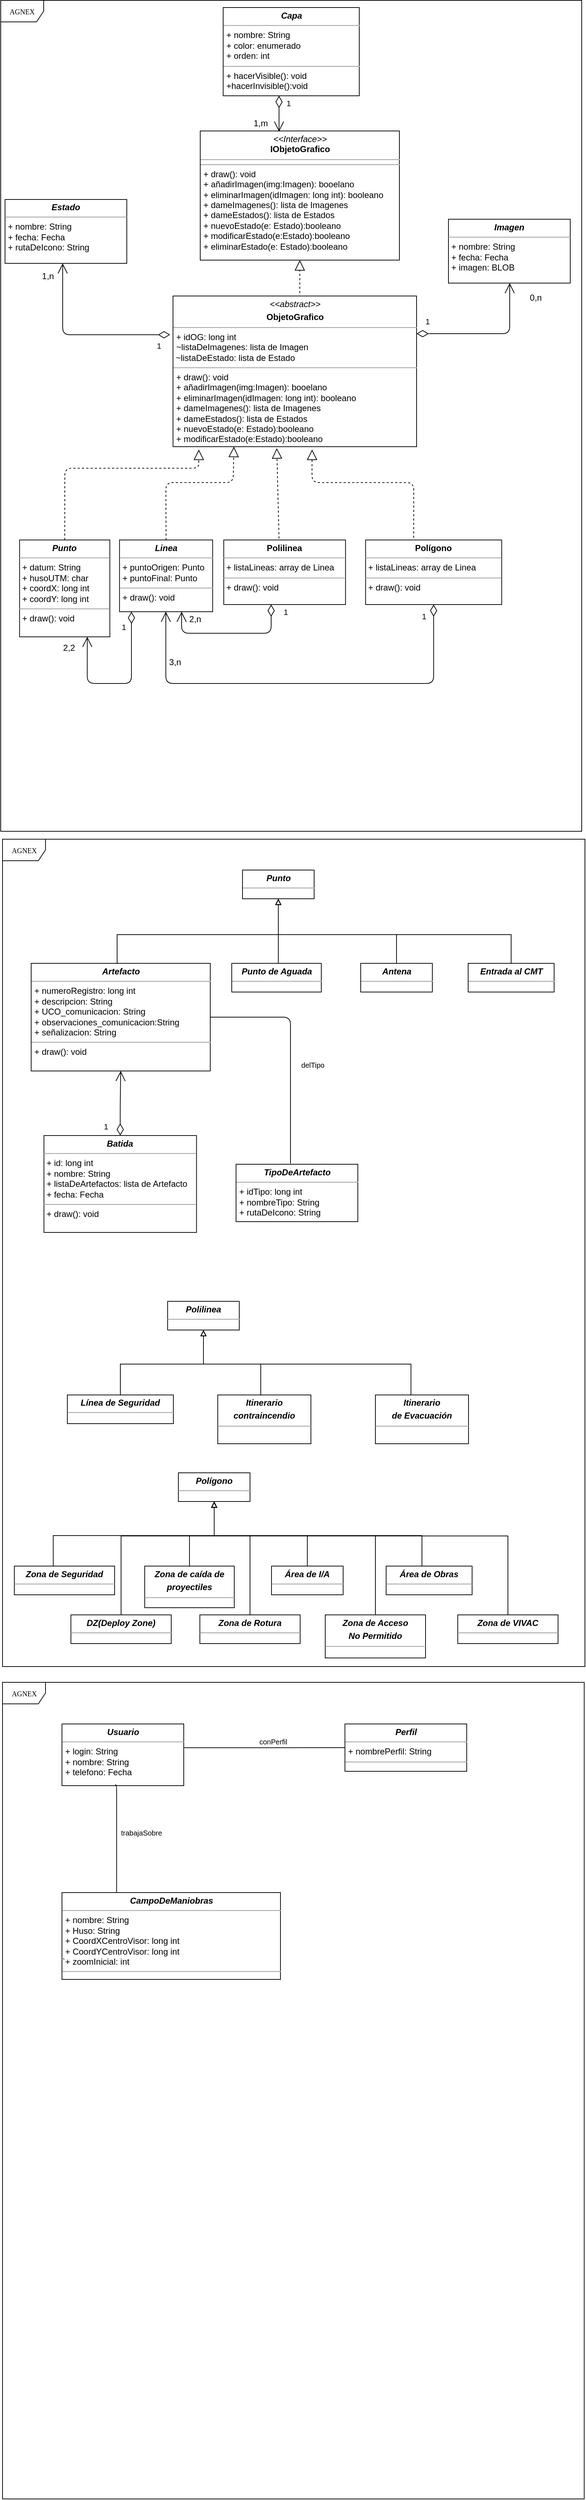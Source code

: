 <mxfile version="10.6.7" type="github"><diagram id="vqBGQb1FzvL7Ljdm6LTA" name="Page-1"><mxGraphModel dx="4302" dy="5413" grid="1" gridSize="10" guides="1" tooltips="1" connect="1" arrows="1" fold="1" page="1" pageScale="1" pageWidth="827" pageHeight="1169" math="0" shadow="0"><root><mxCell id="0"/><mxCell id="1" parent="0"/><mxCell id="7-GT6X-bDCoJMq0EPMVF-42" value="" style="group" vertex="1" connectable="0" parent="1"><mxGeometry x="-3296.5" y="-2316.5" width="812" height="1138" as="geometry"/></mxCell><mxCell id="k37dLwFbjUtoo7K9UhZZ-8" value="AGNEX" style="shape=umlFrame;whiteSpace=wrap;html=1;rounded=0;shadow=0;comic=0;labelBackgroundColor=none;strokeColor=#000000;strokeWidth=1;fillColor=#ffffff;fontFamily=Verdana;fontSize=10;fontColor=#000000;align=center;" parent="7-GT6X-bDCoJMq0EPMVF-42" vertex="1"><mxGeometry width="812" height="1138" as="geometry"/></mxCell><mxCell id="7-GT6X-bDCoJMq0EPMVF-41" value="" style="group" vertex="1" connectable="0" parent="7-GT6X-bDCoJMq0EPMVF-42"><mxGeometry x="83" y="58" width="565" height="356" as="geometry"/></mxCell><mxCell id="A1we05iBQHBlX38w_cTL-66" value="&lt;p style=&quot;margin: 0px ; margin-top: 4px ; text-align: center&quot;&gt;&lt;i&gt;&lt;b&gt;Usuario&lt;/b&gt;&lt;/i&gt;&lt;/p&gt;&lt;hr size=&quot;1&quot;&gt;&lt;p style=&quot;margin: 0px ; margin-left: 4px&quot;&gt;+ login: String&lt;br&gt;&lt;/p&gt;&lt;p style=&quot;margin: 0px ; margin-left: 4px&quot;&gt;+ nombre: String&lt;br&gt;+ telefono: Fecha&lt;br&gt;&lt;/p&gt;&lt;br&gt;&lt;hr size=&quot;1&quot;&gt;" style="verticalAlign=top;align=left;overflow=fill;fontSize=12;fontFamily=Helvetica;html=1;rounded=0;shadow=0;comic=0;labelBackgroundColor=none;strokeColor=#000000;strokeWidth=1;fillColor=#ffffff;" parent="7-GT6X-bDCoJMq0EPMVF-41" vertex="1"><mxGeometry width="170" height="86" as="geometry"/></mxCell><mxCell id="A1we05iBQHBlX38w_cTL-67" value="&lt;p style=&quot;margin: 0px ; margin-top: 4px ; text-align: center&quot;&gt;&lt;i&gt;&lt;b&gt;Perfil&lt;/b&gt;&lt;/i&gt;&lt;br&gt;&lt;/p&gt;&lt;hr size=&quot;1&quot;&gt;&lt;p style=&quot;margin: 0px ; margin-left: 4px&quot;&gt;+ nombrePerfil: String&lt;br&gt;&lt;/p&gt;&lt;hr size=&quot;1&quot;&gt;" style="verticalAlign=top;align=left;overflow=fill;fontSize=12;fontFamily=Helvetica;html=1;rounded=0;shadow=0;comic=0;labelBackgroundColor=none;strokeColor=#000000;strokeWidth=1;fillColor=#ffffff;" parent="7-GT6X-bDCoJMq0EPMVF-41" vertex="1"><mxGeometry x="395" width="170" height="66" as="geometry"/></mxCell><mxCell id="A1we05iBQHBlX38w_cTL-68" value="" style="endArrow=none;html=1;edgeStyle=orthogonalEdgeStyle;entryX=0;entryY=0.5;entryDx=0;entryDy=0;exitX=1.004;exitY=0.385;exitDx=0;exitDy=0;exitPerimeter=0;" parent="7-GT6X-bDCoJMq0EPMVF-41" source="A1we05iBQHBlX38w_cTL-66" target="A1we05iBQHBlX38w_cTL-67" edge="1"><mxGeometry relative="1" as="geometry"><mxPoint x="175" y="33" as="sourcePoint"/><mxPoint x="325" y="36" as="targetPoint"/></mxGeometry></mxCell><mxCell id="A1we05iBQHBlX38w_cTL-69" value="conPerfil" style="resizable=0;html=1;align=right;verticalAlign=bottom;labelBackgroundColor=#ffffff;fontSize=10;" parent="A1we05iBQHBlX38w_cTL-68" connectable="0" vertex="1"><mxGeometry x="1" relative="1" as="geometry"><mxPoint x="-80" as="offset"/></mxGeometry></mxCell><mxCell id="A1we05iBQHBlX38w_cTL-70" value="&lt;p style=&quot;margin: 0px ; margin-top: 4px ; text-align: center&quot;&gt;&lt;i&gt;&lt;b&gt;CampoDeManiobras&lt;/b&gt;&lt;/i&gt;&lt;br&gt;&lt;/p&gt;&lt;hr size=&quot;1&quot;&gt;&lt;p style=&quot;margin: 0px ; margin-left: 4px&quot;&gt;+ nombre: String&lt;br&gt;&lt;/p&gt;&lt;p style=&quot;margin: 0px ; margin-left: 4px&quot;&gt;+ Huso: String&lt;br&gt;+ CoordXCentroVisor: long int&lt;/p&gt;&lt;p style=&quot;margin: 0px ; margin-left: 4px&quot;&gt;+ CoordYCentroVisor: long int&lt;br&gt;&lt;/p&gt;`+ zoomInicial: int&lt;br&gt;&lt;hr size=&quot;1&quot;&gt;" style="verticalAlign=top;align=left;overflow=fill;fontSize=12;fontFamily=Helvetica;html=1;rounded=0;shadow=0;comic=0;labelBackgroundColor=none;strokeColor=#000000;strokeWidth=1;fillColor=#ffffff;" parent="7-GT6X-bDCoJMq0EPMVF-41" vertex="1"><mxGeometry y="235" width="305" height="121" as="geometry"/></mxCell><mxCell id="A1we05iBQHBlX38w_cTL-71" value="" style="endArrow=none;html=1;edgeStyle=orthogonalEdgeStyle;exitX=0.437;exitY=0.987;exitDx=0;exitDy=0;exitPerimeter=0;entryX=0.25;entryY=0;entryDx=0;entryDy=0;" parent="7-GT6X-bDCoJMq0EPMVF-41" source="A1we05iBQHBlX38w_cTL-66" target="A1we05iBQHBlX38w_cTL-70" edge="1"><mxGeometry relative="1" as="geometry"><mxPoint x="15" y="156" as="sourcePoint"/><mxPoint x="175" y="156" as="targetPoint"/><Array as="points"><mxPoint x="77" y="85"/></Array></mxGeometry></mxCell><mxCell id="A1we05iBQHBlX38w_cTL-72" value="trabajaSobre" style="resizable=0;html=1;align=left;verticalAlign=bottom;labelBackgroundColor=#ffffff;fontSize=10;" parent="A1we05iBQHBlX38w_cTL-71" connectable="0" vertex="1"><mxGeometry x="-1" relative="1" as="geometry"><mxPoint x="6" y="75.5" as="offset"/></mxGeometry></mxCell><mxCell id="7-GT6X-bDCoJMq0EPMVF-43" value="" style="group" vertex="1" connectable="0" parent="1"><mxGeometry x="-3296.5" y="-3491.5" width="813" height="1153" as="geometry"/></mxCell><mxCell id="k37dLwFbjUtoo7K9UhZZ-7" value="AGNEX" style="shape=umlFrame;whiteSpace=wrap;html=1;rounded=0;shadow=0;comic=0;labelBackgroundColor=none;strokeColor=#000000;strokeWidth=1;fillColor=#ffffff;fontFamily=Verdana;fontSize=10;fontColor=#000000;align=center;" parent="7-GT6X-bDCoJMq0EPMVF-43" vertex="1"><mxGeometry width="813" height="1153" as="geometry"/></mxCell><mxCell id="A1we05iBQHBlX38w_cTL-45" value="&lt;p style=&quot;margin: 0px ; margin-top: 4px ; text-align: center&quot;&gt;&lt;i&gt;&lt;b&gt;Batida&lt;/b&gt;&lt;/i&gt;&lt;br&gt;&lt;/p&gt;&lt;hr size=&quot;1&quot;&gt;&lt;p style=&quot;margin: 0px ; margin-left: 4px&quot;&gt;+ id: long int&lt;br&gt;&lt;/p&gt;&lt;p style=&quot;margin: 0px ; margin-left: 4px&quot;&gt;+ nombre: String&lt;br&gt;&lt;/p&gt;&lt;p style=&quot;margin: 0px ; margin-left: 4px&quot;&gt;+ listaDeArtefactos: lista de Artefacto&lt;br&gt;+ fecha: Fecha&lt;/p&gt;&lt;hr size=&quot;1&quot;&gt;&lt;p style=&quot;margin: 0px ; margin-left: 4px&quot;&gt;+ draw(): void&lt;br&gt;&lt;/p&gt;" style="verticalAlign=top;align=left;overflow=fill;fontSize=12;fontFamily=Helvetica;html=1;rounded=0;shadow=0;comic=0;labelBackgroundColor=none;strokeColor=#000000;strokeWidth=1;fillColor=#ffffff;" parent="7-GT6X-bDCoJMq0EPMVF-43" vertex="1"><mxGeometry x="57.824" y="413" width="213" height="135" as="geometry"/></mxCell><mxCell id="A1we05iBQHBlX38w_cTL-47" value="1" style="endArrow=open;html=1;endSize=12;startArrow=diamondThin;startSize=14;startFill=0;edgeStyle=orthogonalEdgeStyle;align=left;verticalAlign=bottom;entryX=0.5;entryY=1;entryDx=0;entryDy=0;exitX=0.5;exitY=0;exitDx=0;exitDy=0;" parent="7-GT6X-bDCoJMq0EPMVF-43" source="A1we05iBQHBlX38w_cTL-45" target="7-GT6X-bDCoJMq0EPMVF-14" edge="1"><mxGeometry x="-0.255" y="39" relative="1" as="geometry"><mxPoint x="1014.824" y="-563.5" as="sourcePoint"/><mxPoint x="1174.824" y="-563.5" as="targetPoint"/><Array as="points"><mxPoint x="165" y="373"/><mxPoint x="165" y="373"/></Array><mxPoint x="14" y="30" as="offset"/></mxGeometry></mxCell><mxCell id="7-GT6X-bDCoJMq0EPMVF-15" value="" style="group" vertex="1" connectable="0" parent="7-GT6X-bDCoJMq0EPMVF-43"><mxGeometry x="90.5" y="644" width="560" height="198.5" as="geometry"/></mxCell><mxCell id="A1we05iBQHBlX38w_cTL-29" value="&lt;p style=&quot;margin: 0px ; margin-top: 4px ; text-align: center&quot;&gt;&lt;i&gt;&lt;b&gt;Polilinea&lt;/b&gt;&lt;/i&gt;&lt;/p&gt;&lt;hr size=&quot;1&quot;&gt;" style="verticalAlign=top;align=left;overflow=fill;fontSize=12;fontFamily=Helvetica;html=1;rounded=0;shadow=0;comic=0;labelBackgroundColor=none;strokeColor=#000000;strokeWidth=1;fillColor=#ffffff;" parent="7-GT6X-bDCoJMq0EPMVF-15" vertex="1"><mxGeometry x="140" width="100" height="40" as="geometry"/></mxCell><mxCell id="A1we05iBQHBlX38w_cTL-30" style="edgeStyle=orthogonalEdgeStyle;rounded=0;jumpStyle=sharp;orthogonalLoop=1;jettySize=auto;html=1;entryX=0.5;entryY=1;entryDx=0;entryDy=0;startFill=0;endArrow=block;endFill=0;" parent="7-GT6X-bDCoJMq0EPMVF-15" source="A1we05iBQHBlX38w_cTL-31" target="A1we05iBQHBlX38w_cTL-29" edge="1"><mxGeometry relative="1" as="geometry"><Array as="points"><mxPoint x="270" y="87.5"/><mxPoint x="190" y="87.5"/></Array></mxGeometry></mxCell><mxCell id="A1we05iBQHBlX38w_cTL-31" value="&lt;p style=&quot;margin: 0px ; margin-top: 4px ; text-align: center&quot;&gt;&lt;i&gt;&lt;b&gt;Itinerario &lt;br&gt;&lt;/b&gt;&lt;/i&gt;&lt;/p&gt;&lt;p style=&quot;margin: 0px ; margin-top: 4px ; text-align: center&quot;&gt;&lt;i&gt;&lt;b&gt;contraincendio&lt;br&gt;&lt;/b&gt;&lt;/i&gt;&lt;/p&gt;&lt;hr size=&quot;1&quot;&gt;" style="verticalAlign=top;align=left;overflow=fill;fontSize=12;fontFamily=Helvetica;html=1;rounded=0;shadow=0;comic=0;labelBackgroundColor=none;strokeColor=#000000;strokeWidth=1;fillColor=#ffffff;" parent="7-GT6X-bDCoJMq0EPMVF-15" vertex="1"><mxGeometry x="210" y="130.5" width="130" height="68" as="geometry"/></mxCell><mxCell id="A1we05iBQHBlX38w_cTL-32" style="edgeStyle=orthogonalEdgeStyle;rounded=0;orthogonalLoop=1;jettySize=auto;html=1;shadow=0;startArrow=none;startFill=0;startSize=10;endArrow=block;endFill=0;" parent="7-GT6X-bDCoJMq0EPMVF-15" target="A1we05iBQHBlX38w_cTL-29" edge="1"><mxGeometry relative="1" as="geometry"><Array as="points"><mxPoint x="480" y="87.5"/><mxPoint x="190" y="87.5"/></Array><mxPoint x="479.667" y="130" as="sourcePoint"/></mxGeometry></mxCell><mxCell id="A1we05iBQHBlX38w_cTL-33" style="edgeStyle=orthogonalEdgeStyle;rounded=0;orthogonalLoop=1;jettySize=auto;html=1;shadow=0;startArrow=none;startFill=0;startSize=10;endArrow=block;endFill=0;entryX=0.5;entryY=1;entryDx=0;entryDy=0;" parent="7-GT6X-bDCoJMq0EPMVF-15" source="A1we05iBQHBlX38w_cTL-34" target="A1we05iBQHBlX38w_cTL-29" edge="1"><mxGeometry relative="1" as="geometry"><mxPoint x="190" y="50" as="targetPoint"/><Array as="points"><mxPoint x="74" y="87.5"/><mxPoint x="190" y="87.5"/></Array><mxPoint x="-34.793" y="130" as="sourcePoint"/></mxGeometry></mxCell><mxCell id="A1we05iBQHBlX38w_cTL-34" value="&lt;p style=&quot;margin: 0px ; margin-top: 4px ; text-align: center&quot;&gt;&lt;i&gt;&lt;b&gt;Línea de Seguridad&lt;br&gt;&lt;/b&gt;&lt;/i&gt;&lt;/p&gt;&lt;hr size=&quot;1&quot;&gt;" style="verticalAlign=top;align=left;overflow=fill;fontSize=12;fontFamily=Helvetica;html=1;rounded=0;shadow=0;comic=0;labelBackgroundColor=none;strokeColor=#000000;strokeWidth=1;fillColor=#ffffff;" parent="7-GT6X-bDCoJMq0EPMVF-15" vertex="1"><mxGeometry y="130.5" width="148" height="40" as="geometry"/></mxCell><mxCell id="A1we05iBQHBlX38w_cTL-44" value="&lt;p style=&quot;margin: 0px ; margin-top: 4px ; text-align: center&quot;&gt;&lt;i&gt;&lt;b&gt;Itinerario &lt;br&gt;&lt;/b&gt;&lt;/i&gt;&lt;/p&gt;&lt;p style=&quot;margin: 0px ; margin-top: 4px ; text-align: center&quot;&gt;&lt;i&gt;&lt;b&gt;de Evacuación&lt;br&gt;&lt;/b&gt;&lt;/i&gt;&lt;/p&gt;&lt;hr size=&quot;1&quot;&gt;" style="verticalAlign=top;align=left;overflow=fill;fontSize=12;fontFamily=Helvetica;html=1;rounded=0;shadow=0;comic=0;labelBackgroundColor=none;strokeColor=#000000;strokeWidth=1;fillColor=#ffffff;" parent="7-GT6X-bDCoJMq0EPMVF-15" vertex="1"><mxGeometry x="430" y="130.5" width="130" height="68" as="geometry"/></mxCell><mxCell id="7-GT6X-bDCoJMq0EPMVF-16" value="" style="group" vertex="1" connectable="0" parent="7-GT6X-bDCoJMq0EPMVF-43"><mxGeometry x="16.5" y="883" width="759" height="258" as="geometry"/></mxCell><mxCell id="A1we05iBQHBlX38w_cTL-35" value="&lt;p style=&quot;margin: 0px ; margin-top: 4px ; text-align: center&quot;&gt;&lt;i&gt;&lt;b&gt;Polígono&lt;/b&gt;&lt;/i&gt;&lt;/p&gt;&lt;hr size=&quot;1&quot;&gt;" style="verticalAlign=top;align=left;overflow=fill;fontSize=12;fontFamily=Helvetica;html=1;rounded=0;shadow=0;comic=0;labelBackgroundColor=none;strokeColor=#000000;strokeWidth=1;fillColor=#ffffff;" parent="7-GT6X-bDCoJMq0EPMVF-16" vertex="1"><mxGeometry x="229" width="100" height="40" as="geometry"/></mxCell><mxCell id="A1we05iBQHBlX38w_cTL-36" value="&lt;p style=&quot;margin: 0px ; margin-top: 4px ; text-align: center&quot;&gt;&lt;i&gt;&lt;b&gt;Zona de Seguridad&lt;br&gt;&lt;/b&gt;&lt;/i&gt;&lt;/p&gt;&lt;hr size=&quot;1&quot;&gt;" style="verticalAlign=top;align=left;overflow=fill;fontSize=12;fontFamily=Helvetica;html=1;rounded=0;shadow=0;comic=0;labelBackgroundColor=none;strokeColor=#000000;strokeWidth=1;fillColor=#ffffff;" parent="7-GT6X-bDCoJMq0EPMVF-16" vertex="1"><mxGeometry y="130" width="140" height="40" as="geometry"/></mxCell><mxCell id="A1we05iBQHBlX38w_cTL-37" style="edgeStyle=orthogonalEdgeStyle;rounded=0;jumpStyle=sharp;orthogonalLoop=1;jettySize=auto;html=1;entryX=0.5;entryY=1;entryDx=0;entryDy=0;startFill=0;endArrow=block;endFill=0;" parent="7-GT6X-bDCoJMq0EPMVF-16" source="A1we05iBQHBlX38w_cTL-38" target="A1we05iBQHBlX38w_cTL-35" edge="1"><mxGeometry relative="1" as="geometry"><Array as="points"><mxPoint x="409" y="87.5"/><mxPoint x="279" y="87.5"/></Array></mxGeometry></mxCell><mxCell id="A1we05iBQHBlX38w_cTL-38" value="&lt;p style=&quot;margin: 0px ; margin-top: 4px ; text-align: center&quot;&gt;&lt;i&gt;&lt;b&gt;Área de I/A&lt;br&gt;&lt;/b&gt;&lt;/i&gt;&lt;/p&gt;&lt;hr size=&quot;1&quot;&gt;" style="verticalAlign=top;align=left;overflow=fill;fontSize=12;fontFamily=Helvetica;html=1;rounded=0;shadow=0;comic=0;labelBackgroundColor=none;strokeColor=#000000;strokeWidth=1;fillColor=#ffffff;" parent="7-GT6X-bDCoJMq0EPMVF-16" vertex="1"><mxGeometry x="359" y="130" width="100" height="40" as="geometry"/></mxCell><mxCell id="A1we05iBQHBlX38w_cTL-39" style="edgeStyle=orthogonalEdgeStyle;rounded=0;orthogonalLoop=1;jettySize=auto;html=1;shadow=0;startArrow=none;startFill=0;startSize=10;endArrow=block;endFill=0;" parent="7-GT6X-bDCoJMq0EPMVF-16" source="A1we05iBQHBlX38w_cTL-40" target="A1we05iBQHBlX38w_cTL-35" edge="1"><mxGeometry relative="1" as="geometry"><Array as="points"><mxPoint x="569" y="87.5"/><mxPoint x="279" y="87.5"/></Array></mxGeometry></mxCell><mxCell id="A1we05iBQHBlX38w_cTL-40" value="&lt;p style=&quot;margin: 0px ; margin-top: 4px ; text-align: center&quot;&gt;&lt;i&gt;&lt;b&gt;Área de Obras&lt;br&gt;&lt;/b&gt;&lt;/i&gt;&lt;/p&gt;&lt;hr size=&quot;1&quot;&gt;" style="verticalAlign=top;align=left;overflow=fill;fontSize=12;fontFamily=Helvetica;html=1;rounded=0;shadow=0;comic=0;labelBackgroundColor=none;strokeColor=#000000;strokeWidth=1;fillColor=#ffffff;" parent="7-GT6X-bDCoJMq0EPMVF-16" vertex="1"><mxGeometry x="519" y="130" width="120" height="40" as="geometry"/></mxCell><mxCell id="A1we05iBQHBlX38w_cTL-41" style="edgeStyle=orthogonalEdgeStyle;rounded=0;orthogonalLoop=1;jettySize=auto;html=1;shadow=0;startArrow=none;startFill=0;startSize=10;endArrow=block;endFill=0;entryX=0.5;entryY=1;entryDx=0;entryDy=0;" parent="7-GT6X-bDCoJMq0EPMVF-16" target="A1we05iBQHBlX38w_cTL-35" edge="1"><mxGeometry relative="1" as="geometry"><mxPoint x="279" y="50" as="targetPoint"/><Array as="points"><mxPoint x="54" y="87.5"/><mxPoint x="279" y="87.5"/></Array><mxPoint x="54.333" y="129.5" as="sourcePoint"/></mxGeometry></mxCell><mxCell id="A1we05iBQHBlX38w_cTL-42" style="edgeStyle=orthogonalEdgeStyle;rounded=0;orthogonalLoop=1;jettySize=auto;html=1;entryX=0.5;entryY=1;entryDx=0;entryDy=0;startArrow=none;startFill=0;endArrow=block;endFill=0;jumpStyle=sharp;" parent="7-GT6X-bDCoJMq0EPMVF-16" source="A1we05iBQHBlX38w_cTL-43" target="A1we05iBQHBlX38w_cTL-35" edge="1"><mxGeometry relative="1" as="geometry"><Array as="points"><mxPoint x="244" y="87.5"/><mxPoint x="279" y="87.5"/></Array></mxGeometry></mxCell><mxCell id="A1we05iBQHBlX38w_cTL-43" value="&lt;p style=&quot;margin: 0px ; margin-top: 4px ; text-align: center&quot;&gt;&lt;i&gt;&lt;b&gt;Zona de caída de&lt;/b&gt;&lt;/i&gt;&lt;/p&gt;&lt;p style=&quot;margin: 0px ; margin-top: 4px ; text-align: center&quot;&gt;&lt;i&gt;&lt;b&gt;proyectiles&lt;br&gt;&lt;/b&gt;&lt;/i&gt;&lt;/p&gt;&lt;hr size=&quot;1&quot;&gt;" style="verticalAlign=top;align=left;overflow=fill;fontSize=12;fontFamily=Helvetica;html=1;rounded=0;shadow=0;comic=0;labelBackgroundColor=none;strokeColor=#000000;strokeWidth=1;fillColor=#ffffff;" parent="7-GT6X-bDCoJMq0EPMVF-16" vertex="1"><mxGeometry x="182" y="130" width="125" height="58" as="geometry"/></mxCell><mxCell id="A1we05iBQHBlX38w_cTL-48" style="edgeStyle=orthogonalEdgeStyle;rounded=0;jumpStyle=sharp;orthogonalLoop=1;jettySize=auto;html=1;entryX=0.5;entryY=1;entryDx=0;entryDy=0;startFill=0;endArrow=block;endFill=0;" parent="7-GT6X-bDCoJMq0EPMVF-16" source="A1we05iBQHBlX38w_cTL-49" target="A1we05iBQHBlX38w_cTL-35" edge="1"><mxGeometry relative="1" as="geometry"><Array as="points"><mxPoint x="149" y="88"/><mxPoint x="279" y="88"/></Array></mxGeometry></mxCell><mxCell id="A1we05iBQHBlX38w_cTL-49" value="&lt;p style=&quot;margin: 0px ; margin-top: 4px ; text-align: center&quot;&gt;&lt;i&gt;&lt;b&gt;DZ(Deploy Zone)&lt;br&gt;&lt;/b&gt;&lt;/i&gt;&lt;/p&gt;&lt;hr size=&quot;1&quot;&gt;" style="verticalAlign=top;align=left;overflow=fill;fontSize=12;fontFamily=Helvetica;html=1;rounded=0;shadow=0;comic=0;labelBackgroundColor=none;strokeColor=#000000;strokeWidth=1;fillColor=#ffffff;" parent="7-GT6X-bDCoJMq0EPMVF-16" vertex="1"><mxGeometry x="79" y="198" width="140" height="40" as="geometry"/></mxCell><mxCell id="A1we05iBQHBlX38w_cTL-50" style="edgeStyle=orthogonalEdgeStyle;rounded=0;jumpStyle=sharp;orthogonalLoop=1;jettySize=auto;html=1;startFill=0;endArrow=block;endFill=0;" parent="7-GT6X-bDCoJMq0EPMVF-16" source="A1we05iBQHBlX38w_cTL-51" target="A1we05iBQHBlX38w_cTL-35" edge="1"><mxGeometry relative="1" as="geometry"><Array as="points"><mxPoint x="329" y="88"/><mxPoint x="279" y="88"/></Array></mxGeometry></mxCell><mxCell id="A1we05iBQHBlX38w_cTL-51" value="&lt;p style=&quot;margin: 0px ; margin-top: 4px ; text-align: center&quot;&gt;&lt;i&gt;&lt;b&gt;Zona de Rotura&lt;br&gt;&lt;/b&gt;&lt;/i&gt;&lt;/p&gt;&lt;hr size=&quot;1&quot;&gt;" style="verticalAlign=top;align=left;overflow=fill;fontSize=12;fontFamily=Helvetica;html=1;rounded=0;shadow=0;comic=0;labelBackgroundColor=none;strokeColor=#000000;strokeWidth=1;fillColor=#ffffff;" parent="7-GT6X-bDCoJMq0EPMVF-16" vertex="1"><mxGeometry x="259" y="198" width="140" height="40" as="geometry"/></mxCell><mxCell id="A1we05iBQHBlX38w_cTL-52" style="edgeStyle=orthogonalEdgeStyle;rounded=0;jumpStyle=sharp;orthogonalLoop=1;jettySize=auto;html=1;startFill=0;endArrow=block;endFill=0;" parent="7-GT6X-bDCoJMq0EPMVF-16" source="A1we05iBQHBlX38w_cTL-53" target="A1we05iBQHBlX38w_cTL-35" edge="1"><mxGeometry relative="1" as="geometry"><Array as="points"><mxPoint x="504" y="88"/><mxPoint x="279" y="88"/></Array></mxGeometry></mxCell><mxCell id="A1we05iBQHBlX38w_cTL-53" value="&lt;p style=&quot;margin: 0px ; margin-top: 4px ; text-align: center&quot;&gt;&lt;i&gt;&lt;b&gt;Zona de Acceso&lt;/b&gt;&lt;/i&gt;&lt;/p&gt;&lt;p style=&quot;margin: 0px ; margin-top: 4px ; text-align: center&quot;&gt;&lt;i&gt;&lt;b&gt;No Permitido&lt;br&gt;&lt;/b&gt;&lt;/i&gt;&lt;/p&gt;&lt;hr size=&quot;1&quot;&gt;" style="verticalAlign=top;align=left;overflow=fill;fontSize=12;fontFamily=Helvetica;html=1;rounded=0;shadow=0;comic=0;labelBackgroundColor=none;strokeColor=#000000;strokeWidth=1;fillColor=#ffffff;" parent="7-GT6X-bDCoJMq0EPMVF-16" vertex="1"><mxGeometry x="434" y="198" width="140" height="60" as="geometry"/></mxCell><mxCell id="A1we05iBQHBlX38w_cTL-54" style="edgeStyle=orthogonalEdgeStyle;rounded=0;jumpStyle=sharp;orthogonalLoop=1;jettySize=auto;html=1;startFill=0;endArrow=block;endFill=0;" parent="7-GT6X-bDCoJMq0EPMVF-16" source="A1we05iBQHBlX38w_cTL-55" target="A1we05iBQHBlX38w_cTL-35" edge="1"><mxGeometry relative="1" as="geometry"><Array as="points"><mxPoint x="689" y="88"/><mxPoint x="279" y="88"/></Array></mxGeometry></mxCell><mxCell id="A1we05iBQHBlX38w_cTL-55" value="&lt;p style=&quot;margin: 0px ; margin-top: 4px ; text-align: center&quot;&gt;&lt;i&gt;&lt;b&gt;Zona de VIVAC&lt;br&gt;&lt;/b&gt;&lt;/i&gt;&lt;/p&gt;&lt;hr size=&quot;1&quot;&gt;" style="verticalAlign=top;align=left;overflow=fill;fontSize=12;fontFamily=Helvetica;html=1;rounded=0;shadow=0;comic=0;labelBackgroundColor=none;strokeColor=#000000;strokeWidth=1;fillColor=#ffffff;" parent="7-GT6X-bDCoJMq0EPMVF-16" vertex="1"><mxGeometry x="619" y="198" width="140" height="40" as="geometry"/></mxCell><mxCell id="7-GT6X-bDCoJMq0EPMVF-6" value="&lt;p style=&quot;margin: 0px ; margin-top: 4px ; text-align: center&quot;&gt;&lt;i&gt;&lt;b&gt;Punto&lt;/b&gt;&lt;/i&gt;&lt;b&gt;&lt;/b&gt;&lt;/p&gt;&lt;hr size=&quot;1&quot;&gt;" style="verticalAlign=top;align=left;overflow=fill;fontSize=12;fontFamily=Helvetica;html=1;rounded=0;shadow=0;comic=0;labelBackgroundColor=none;strokeColor=#000000;strokeWidth=1;fillColor=#ffffff;" vertex="1" parent="7-GT6X-bDCoJMq0EPMVF-43"><mxGeometry x="335" y="43" width="100" height="40" as="geometry"/></mxCell><mxCell id="7-GT6X-bDCoJMq0EPMVF-7" style="edgeStyle=orthogonalEdgeStyle;rounded=0;orthogonalLoop=1;jettySize=auto;html=1;entryX=0.5;entryY=1;entryDx=0;entryDy=0;shadow=0;startArrow=none;startFill=0;startSize=10;endArrow=block;endFill=0;" edge="1" parent="7-GT6X-bDCoJMq0EPMVF-43" source="7-GT6X-bDCoJMq0EPMVF-8" target="7-GT6X-bDCoJMq0EPMVF-6"><mxGeometry relative="1" as="geometry"><Array as="points"><mxPoint x="385" y="153"/><mxPoint x="385" y="153"/></Array></mxGeometry></mxCell><mxCell id="7-GT6X-bDCoJMq0EPMVF-8" value="&lt;p style=&quot;margin: 0px ; margin-top: 4px ; text-align: center&quot;&gt;&lt;i&gt;&lt;b&gt;Punto de Aguada&lt;br&gt;&lt;/b&gt;&lt;/i&gt;&lt;/p&gt;&lt;hr size=&quot;1&quot;&gt;" style="verticalAlign=top;align=left;overflow=fill;fontSize=12;fontFamily=Helvetica;html=1;rounded=0;shadow=0;comic=0;labelBackgroundColor=none;strokeColor=#000000;strokeWidth=1;fillColor=#ffffff;" vertex="1" parent="7-GT6X-bDCoJMq0EPMVF-43"><mxGeometry x="320" y="173" width="125" height="40" as="geometry"/></mxCell><mxCell id="7-GT6X-bDCoJMq0EPMVF-9" style="edgeStyle=orthogonalEdgeStyle;rounded=0;jumpStyle=sharp;orthogonalLoop=1;jettySize=auto;html=1;entryX=0.5;entryY=1;entryDx=0;entryDy=0;startFill=0;endArrow=block;endFill=0;" edge="1" parent="7-GT6X-bDCoJMq0EPMVF-43" source="7-GT6X-bDCoJMq0EPMVF-10" target="7-GT6X-bDCoJMq0EPMVF-6"><mxGeometry relative="1" as="geometry"><Array as="points"><mxPoint x="550" y="133"/><mxPoint x="385" y="133"/></Array></mxGeometry></mxCell><mxCell id="7-GT6X-bDCoJMq0EPMVF-10" value="&lt;p style=&quot;margin: 0px ; margin-top: 4px ; text-align: center&quot;&gt;&lt;i&gt;&lt;b&gt;Antena&lt;br&gt;&lt;/b&gt;&lt;/i&gt;&lt;/p&gt;&lt;hr size=&quot;1&quot;&gt;" style="verticalAlign=top;align=left;overflow=fill;fontSize=12;fontFamily=Helvetica;html=1;rounded=0;shadow=0;comic=0;labelBackgroundColor=none;strokeColor=#000000;strokeWidth=1;fillColor=#ffffff;" vertex="1" parent="7-GT6X-bDCoJMq0EPMVF-43"><mxGeometry x="500" y="173" width="100" height="40" as="geometry"/></mxCell><mxCell id="7-GT6X-bDCoJMq0EPMVF-11" style="edgeStyle=orthogonalEdgeStyle;rounded=0;orthogonalLoop=1;jettySize=auto;html=1;shadow=0;startArrow=none;startFill=0;startSize=10;endArrow=block;endFill=0;" edge="1" parent="7-GT6X-bDCoJMq0EPMVF-43" source="7-GT6X-bDCoJMq0EPMVF-12" target="7-GT6X-bDCoJMq0EPMVF-6"><mxGeometry relative="1" as="geometry"><Array as="points"><mxPoint x="710" y="133"/><mxPoint x="385" y="133"/></Array></mxGeometry></mxCell><mxCell id="7-GT6X-bDCoJMq0EPMVF-12" value="&lt;p style=&quot;margin: 0px ; margin-top: 4px ; text-align: center&quot;&gt;&lt;i&gt;&lt;b&gt;Entrada al CMT&lt;br&gt;&lt;/b&gt;&lt;/i&gt;&lt;/p&gt;&lt;hr size=&quot;1&quot;&gt;" style="verticalAlign=top;align=left;overflow=fill;fontSize=12;fontFamily=Helvetica;html=1;rounded=0;shadow=0;comic=0;labelBackgroundColor=none;strokeColor=#000000;strokeWidth=1;fillColor=#ffffff;" vertex="1" parent="7-GT6X-bDCoJMq0EPMVF-43"><mxGeometry x="650" y="173" width="120" height="40" as="geometry"/></mxCell><mxCell id="7-GT6X-bDCoJMq0EPMVF-13" style="edgeStyle=orthogonalEdgeStyle;rounded=0;orthogonalLoop=1;jettySize=auto;html=1;shadow=0;startArrow=none;startFill=0;startSize=10;endArrow=block;endFill=0;entryX=0.5;entryY=1;entryDx=0;entryDy=0;" edge="1" parent="7-GT6X-bDCoJMq0EPMVF-43" source="7-GT6X-bDCoJMq0EPMVF-14" target="7-GT6X-bDCoJMq0EPMVF-6"><mxGeometry relative="1" as="geometry"><mxPoint x="385" y="93" as="targetPoint"/><Array as="points"><mxPoint x="160" y="133"/><mxPoint x="385" y="133"/></Array></mxGeometry></mxCell><mxCell id="7-GT6X-bDCoJMq0EPMVF-14" value="&lt;p style=&quot;margin: 0px ; margin-top: 4px ; text-align: center&quot;&gt;&lt;i&gt;&lt;b&gt;Artefacto&lt;/b&gt;&lt;/i&gt;&lt;/p&gt;&lt;hr size=&quot;1&quot;&gt;&lt;p style=&quot;margin: 0px ; margin-left: 4px&quot;&gt;+ numeroRegistro: long int&lt;br&gt;&lt;/p&gt;&lt;p style=&quot;margin: 0px ; margin-left: 4px&quot;&gt;+ descripcion: String&lt;/p&gt;&lt;p style=&quot;margin: 0px ; margin-left: 4px&quot;&gt;+ UCO_comunicacion: String&lt;/p&gt;&lt;p style=&quot;margin: 0px ; margin-left: 4px&quot;&gt;+ observaciones_comunicacion:String&lt;br&gt;&lt;/p&gt;&lt;p style=&quot;margin: 0px ; margin-left: 4px&quot;&gt;+ señalizacion: String&lt;br&gt;&lt;/p&gt;&lt;hr size=&quot;1&quot;&gt;&lt;p style=&quot;margin: 0px ; margin-left: 4px&quot;&gt;+ draw(): void&lt;br&gt;&lt;/p&gt;" style="verticalAlign=top;align=left;overflow=fill;fontSize=12;fontFamily=Helvetica;html=1;rounded=0;shadow=0;comic=0;labelBackgroundColor=none;strokeColor=#000000;strokeWidth=1;fillColor=#ffffff;" vertex="1" parent="7-GT6X-bDCoJMq0EPMVF-43"><mxGeometry x="40" y="173" width="250" height="150" as="geometry"/></mxCell><mxCell id="7-GT6X-bDCoJMq0EPMVF-37" value="&lt;p style=&quot;margin: 0px ; margin-top: 4px ; text-align: center&quot;&gt;&lt;i&gt;&lt;b&gt;TipoDeArtefacto&lt;/b&gt;&lt;/i&gt;&lt;br&gt;&lt;/p&gt;&lt;hr size=&quot;1&quot;&gt;&lt;p style=&quot;margin: 0px ; margin-left: 4px&quot;&gt;+ idTipo: long int&lt;br&gt;&lt;/p&gt;&lt;p style=&quot;margin: 0px ; margin-left: 4px&quot;&gt;+ nombreTipo: String&lt;br&gt;&lt;/p&gt;&lt;p style=&quot;margin: 0px ; margin-left: 4px&quot;&gt;+ rutaDeIcono: String&lt;br&gt;&lt;/p&gt;&lt;br&gt;&lt;hr size=&quot;1&quot;&gt;" style="verticalAlign=top;align=left;overflow=fill;fontSize=12;fontFamily=Helvetica;html=1;rounded=0;shadow=0;comic=0;labelBackgroundColor=none;strokeColor=#000000;strokeWidth=1;fillColor=#ffffff;" vertex="1" parent="7-GT6X-bDCoJMq0EPMVF-43"><mxGeometry x="326" y="453" width="170" height="80" as="geometry"/></mxCell><mxCell id="7-GT6X-bDCoJMq0EPMVF-38" value="" style="endArrow=none;html=1;edgeStyle=orthogonalEdgeStyle;entryX=0.447;entryY=-0.013;entryDx=0;entryDy=0;entryPerimeter=0;" edge="1" parent="7-GT6X-bDCoJMq0EPMVF-43" source="7-GT6X-bDCoJMq0EPMVF-14" target="7-GT6X-bDCoJMq0EPMVF-37"><mxGeometry relative="1" as="geometry"><mxPoint x="233.5" y="465.5" as="sourcePoint"/><mxPoint x="401.5" y="465.5" as="targetPoint"/><Array as="points"><mxPoint x="402" y="248"/></Array></mxGeometry></mxCell><mxCell id="7-GT6X-bDCoJMq0EPMVF-39" value="delTipo" style="resizable=0;html=1;align=right;verticalAlign=bottom;labelBackgroundColor=#ffffff;fontSize=10;" connectable="0" vertex="1" parent="7-GT6X-bDCoJMq0EPMVF-38"><mxGeometry x="1" relative="1" as="geometry"><mxPoint x="48.5" y="-129" as="offset"/></mxGeometry></mxCell><mxCell id="7-GT6X-bDCoJMq0EPMVF-45" value="" style="group" vertex="1" connectable="0" parent="1"><mxGeometry x="-3299" y="-4660.5" width="813" height="1158" as="geometry"/></mxCell><mxCell id="A1we05iBQHBlX38w_cTL-1" value="AGNEX" style="shape=umlFrame;whiteSpace=wrap;html=1;rounded=0;shadow=0;comic=0;labelBackgroundColor=none;strokeColor=#000000;strokeWidth=1;fillColor=#ffffff;fontFamily=Verdana;fontSize=10;fontColor=#000000;align=center;" parent="7-GT6X-bDCoJMq0EPMVF-45" vertex="1"><mxGeometry width="811" height="1158" as="geometry"/></mxCell><mxCell id="A1we05iBQHBlX38w_cTL-2" value="&lt;p style=&quot;margin: 0px ; margin-top: 4px ; text-align: center&quot;&gt;&lt;i&gt;&amp;lt;&amp;lt;Interface&amp;gt;&amp;gt;&lt;/i&gt;&lt;br&gt;&lt;b&gt;IObjetoGrafico&lt;/b&gt;&lt;/p&gt;&lt;hr size=&quot;1&quot;&gt;&lt;hr size=&quot;1&quot;&gt;&lt;p style=&quot;margin: 0px ; margin-left: 4px&quot;&gt;+ draw(): void&lt;/p&gt;&lt;p style=&quot;margin: 0px ; margin-left: 4px&quot;&gt;+ añadirImagen(img:Imagen): booelano&lt;br&gt;&lt;/p&gt;&lt;p style=&quot;margin: 0px ; margin-left: 4px&quot;&gt;+ eliminarImagen(idImagen: long int): booleano&lt;br&gt;&lt;/p&gt;&lt;p style=&quot;margin: 0px ; margin-left: 4px&quot;&gt;+ dameImagenes(): lista de Imagenes&lt;/p&gt;&lt;p style=&quot;margin: 0px ; margin-left: 4px&quot;&gt;+ dameEstados(): lista de Estados&lt;/p&gt;&lt;p style=&quot;margin: 0px ; margin-left: 4px&quot;&gt;+ nuevoEstado(e: Estado):booleano&lt;/p&gt;&lt;p style=&quot;margin: 0px ; margin-left: 4px&quot;&gt;+ modificarEstado(e:Estado):booleano&lt;/p&gt;&lt;p style=&quot;margin: 0px ; margin-left: 4px&quot;&gt;+ eliminarEstado(e: Estado):booleano&lt;br&gt;&lt;/p&gt;" style="verticalAlign=top;align=left;overflow=fill;fontSize=12;fontFamily=Helvetica;html=1;rounded=0;shadow=0;comic=0;labelBackgroundColor=none;strokeColor=#000000;strokeWidth=1;fillColor=#ffffff;" parent="7-GT6X-bDCoJMq0EPMVF-45" vertex="1"><mxGeometry x="278.5" y="182" width="278" height="180" as="geometry"/></mxCell><mxCell id="A1we05iBQHBlX38w_cTL-3" value="&lt;p style=&quot;margin: 0px ; margin-top: 4px ; text-align: center&quot;&gt;&lt;i&gt;&lt;b&gt;Capa&lt;/b&gt;&lt;/i&gt;&lt;br&gt;&lt;/p&gt;&lt;hr size=&quot;1&quot;&gt;&lt;p style=&quot;margin: 0px ; margin-left: 4px&quot;&gt;+ nombre: String&lt;br&gt;+ color: enumerado&lt;br&gt;&lt;/p&gt;&lt;p style=&quot;margin: 0px ; margin-left: 4px&quot;&gt;+ orden: int&lt;/p&gt;&lt;hr size=&quot;1&quot;&gt;&lt;p style=&quot;margin: 0px ; margin-left: 4px&quot;&gt;+ hacerVisible(): void&lt;/p&gt;&lt;p style=&quot;margin: 0px ; margin-left: 4px&quot;&gt;+hacerInvisible():void&lt;br&gt;&lt;/p&gt;" style="verticalAlign=top;align=left;overflow=fill;fontSize=12;fontFamily=Helvetica;html=1;rounded=0;shadow=0;comic=0;labelBackgroundColor=none;strokeColor=#000000;strokeWidth=1;fillColor=#ffffff;" parent="7-GT6X-bDCoJMq0EPMVF-45" vertex="1"><mxGeometry x="310.5" y="10" width="190" height="123" as="geometry"/></mxCell><mxCell id="A1we05iBQHBlX38w_cTL-4" value="&lt;p style=&quot;margin: 0px ; margin-top: 4px ; text-align: center&quot;&gt;&lt;i&gt;&lt;b&gt;Linea&lt;/b&gt;&lt;/i&gt;&lt;b&gt;&lt;/b&gt;&lt;/p&gt;&lt;hr size=&quot;1&quot;&gt;&lt;p style=&quot;margin: 0px ; margin-left: 4px&quot;&gt;+ puntoOrigen: Punto&lt;br&gt;+ puntoFinal: Punto&lt;/p&gt;&lt;hr size=&quot;1&quot;&gt;&lt;p style=&quot;margin: 0px ; margin-left: 4px&quot;&gt;+ draw(): void&lt;br&gt;&lt;/p&gt;" style="verticalAlign=top;align=left;overflow=fill;fontSize=12;fontFamily=Helvetica;html=1;rounded=0;shadow=0;comic=0;labelBackgroundColor=none;strokeColor=#000000;strokeWidth=1;fillColor=#ffffff;" parent="7-GT6X-bDCoJMq0EPMVF-45" vertex="1"><mxGeometry x="165.824" y="752" width="130" height="100" as="geometry"/></mxCell><mxCell id="A1we05iBQHBlX38w_cTL-5" value="" style="endArrow=block;dashed=1;endFill=0;endSize=12;html=1;shadow=0;exitX=0.5;exitY=0;exitDx=0;exitDy=0;entryX=0.25;entryY=1;entryDx=0;entryDy=0;" parent="7-GT6X-bDCoJMq0EPMVF-45" source="A1we05iBQHBlX38w_cTL-4" target="7-GT6X-bDCoJMq0EPMVF-36" edge="1"><mxGeometry width="160" relative="1" as="geometry"><mxPoint x="196.875" y="437.5" as="sourcePoint"/><mxPoint x="324.5" y="590" as="targetPoint"/><Array as="points"><mxPoint x="230.5" y="672"/><mxPoint x="324.5" y="672"/></Array></mxGeometry></mxCell><mxCell id="A1we05iBQHBlX38w_cTL-6" value="1" style="endArrow=open;html=1;endSize=12;startArrow=diamondThin;startSize=14;startFill=0;edgeStyle=orthogonalEdgeStyle;align=left;verticalAlign=bottom;shadow=0;entryX=0.75;entryY=1;entryDx=0;entryDy=0;" parent="7-GT6X-bDCoJMq0EPMVF-45" source="A1we05iBQHBlX38w_cTL-4" target="A1we05iBQHBlX38w_cTL-15" edge="1"><mxGeometry x="0.022" y="-70" relative="1" as="geometry"><mxPoint x="306.824" y="572" as="sourcePoint"/><mxPoint x="466.824" y="572" as="targetPoint"/><Array as="points"><mxPoint x="182.5" y="952"/><mxPoint x="120.5" y="952"/></Array><mxPoint as="offset"/></mxGeometry></mxCell><mxCell id="A1we05iBQHBlX38w_cTL-7" value="2,2" style="text;html=1;resizable=0;points=[];align=center;verticalAlign=middle;labelBackgroundColor=#ffffff;" parent="A1we05iBQHBlX38w_cTL-6" vertex="1" connectable="0"><mxGeometry x="-0.843" relative="1" as="geometry"><mxPoint x="-87.5" y="32" as="offset"/></mxGeometry></mxCell><mxCell id="A1we05iBQHBlX38w_cTL-8" value="&lt;p style=&quot;margin: 0px ; margin-top: 4px ; text-align: center&quot;&gt;&lt;b&gt;Polilinea&lt;/b&gt;&lt;/p&gt;&lt;hr size=&quot;1&quot;&gt;&lt;p style=&quot;margin: 0px ; margin-left: 4px&quot;&gt;+ listaLineas: array de Linea&lt;br&gt;&lt;/p&gt;&lt;hr size=&quot;1&quot;&gt;&lt;p style=&quot;margin: 0px ; margin-left: 4px&quot;&gt;+ draw(): void&lt;br&gt;&lt;/p&gt;" style="verticalAlign=top;align=left;overflow=fill;fontSize=12;fontFamily=Helvetica;html=1;rounded=0;shadow=0;comic=0;labelBackgroundColor=none;strokeColor=#000000;strokeWidth=1;fillColor=#ffffff;" parent="7-GT6X-bDCoJMq0EPMVF-45" vertex="1"><mxGeometry x="311.324" y="752" width="170" height="90" as="geometry"/></mxCell><mxCell id="A1we05iBQHBlX38w_cTL-9" value="1" style="endArrow=open;html=1;endSize=12;startArrow=diamondThin;startSize=14;startFill=0;edgeStyle=orthogonalEdgeStyle;align=left;verticalAlign=bottom;shadow=0;" parent="7-GT6X-bDCoJMq0EPMVF-45" source="A1we05iBQHBlX38w_cTL-8" target="A1we05iBQHBlX38w_cTL-4" edge="1"><mxGeometry x="-0.803" y="15" relative="1" as="geometry"><mxPoint x="282.824" y="582" as="sourcePoint"/><mxPoint x="142.824" y="582.5" as="targetPoint"/><Array as="points"><mxPoint x="377.5" y="882"/><mxPoint x="252.5" y="882"/></Array><mxPoint as="offset"/></mxGeometry></mxCell><mxCell id="A1we05iBQHBlX38w_cTL-10" value="2,n" style="text;html=1;resizable=0;points=[];align=center;verticalAlign=middle;labelBackgroundColor=#ffffff;" parent="A1we05iBQHBlX38w_cTL-9" vertex="1" connectable="0"><mxGeometry x="-0.843" relative="1" as="geometry"><mxPoint x="-106.5" y="5" as="offset"/></mxGeometry></mxCell><mxCell id="A1we05iBQHBlX38w_cTL-11" value="" style="endArrow=block;dashed=1;endFill=0;endSize=12;html=1;shadow=0;entryX=0.426;entryY=1.01;entryDx=0;entryDy=0;entryPerimeter=0;" parent="7-GT6X-bDCoJMq0EPMVF-45" target="7-GT6X-bDCoJMq0EPMVF-36" edge="1"><mxGeometry width="160" relative="1" as="geometry"><mxPoint x="388.5" y="750" as="sourcePoint"/><mxPoint x="385.5" y="626" as="targetPoint"/><Array as="points"/></mxGeometry></mxCell><mxCell id="A1we05iBQHBlX38w_cTL-12" value="&lt;p style=&quot;margin: 0px ; margin-top: 4px ; text-align: center&quot;&gt;&lt;b&gt;Polígono&lt;/b&gt;&lt;/p&gt;&lt;hr size=&quot;1&quot;&gt;&lt;p style=&quot;margin: 0px ; margin-left: 4px&quot;&gt;+ listaLineas: array de Linea&lt;br&gt;&lt;/p&gt;&lt;hr size=&quot;1&quot;&gt;&lt;p style=&quot;margin: 0px ; margin-left: 4px&quot;&gt;+ draw(): void&lt;br&gt;&lt;/p&gt;" style="verticalAlign=top;align=left;overflow=fill;fontSize=12;fontFamily=Helvetica;html=1;rounded=0;shadow=0;comic=0;labelBackgroundColor=none;strokeColor=#000000;strokeWidth=1;fillColor=#ffffff;" parent="7-GT6X-bDCoJMq0EPMVF-45" vertex="1"><mxGeometry x="509.324" y="752" width="190" height="90" as="geometry"/></mxCell><mxCell id="A1we05iBQHBlX38w_cTL-13" value="1" style="endArrow=open;html=1;endSize=12;startArrow=diamondThin;startSize=14;startFill=0;edgeStyle=orthogonalEdgeStyle;align=left;verticalAlign=bottom;shadow=0;" parent="7-GT6X-bDCoJMq0EPMVF-45" source="A1we05iBQHBlX38w_cTL-12" target="A1we05iBQHBlX38w_cTL-4" edge="1"><mxGeometry x="-0.915" y="-18" relative="1" as="geometry"><mxPoint x="572.824" y="582" as="sourcePoint"/><mxPoint x="662.824" y="537.5" as="targetPoint"/><Array as="points"><mxPoint x="604.5" y="952"/><mxPoint x="230.5" y="952"/></Array><mxPoint as="offset"/></mxGeometry></mxCell><mxCell id="A1we05iBQHBlX38w_cTL-14" value="3,n" style="text;html=1;resizable=0;points=[];align=center;verticalAlign=middle;labelBackgroundColor=#ffffff;" parent="A1we05iBQHBlX38w_cTL-13" vertex="1" connectable="0"><mxGeometry x="-0.843" relative="1" as="geometry"><mxPoint x="-361.5" y="34" as="offset"/></mxGeometry></mxCell><mxCell id="A1we05iBQHBlX38w_cTL-15" value="&lt;p style=&quot;margin: 0px ; margin-top: 4px ; text-align: center&quot;&gt;&lt;i&gt;&lt;b&gt;Punto&lt;/b&gt;&lt;/i&gt;&lt;b&gt;&lt;/b&gt;&lt;/p&gt;&lt;hr size=&quot;1&quot;&gt;&lt;p style=&quot;margin: 0px ; margin-left: 4px&quot;&gt;+ datum: String&lt;br&gt;+ husoUTM: char&lt;/p&gt;&lt;p style=&quot;margin: 0px ; margin-left: 4px&quot;&gt;+ coordX: long int&lt;/p&gt;&lt;p style=&quot;margin: 0px ; margin-left: 4px&quot;&gt;+ coordY: long int&lt;/p&gt;&lt;hr size=&quot;1&quot;&gt;&lt;p style=&quot;margin: 0px ; margin-left: 4px&quot;&gt;+ draw(): void&lt;br&gt;&lt;/p&gt;" style="verticalAlign=top;align=left;overflow=fill;fontSize=12;fontFamily=Helvetica;html=1;rounded=0;shadow=0;comic=0;labelBackgroundColor=none;strokeColor=#000000;strokeWidth=1;fillColor=#ffffff;" parent="7-GT6X-bDCoJMq0EPMVF-45" vertex="1"><mxGeometry x="26.324" y="752" width="126" height="135" as="geometry"/></mxCell><mxCell id="A1we05iBQHBlX38w_cTL-17" value="1,m" style="text;html=1;strokeColor=none;fillColor=none;align=center;verticalAlign=middle;whiteSpace=wrap;rounded=0;" parent="7-GT6X-bDCoJMq0EPMVF-45" vertex="1"><mxGeometry x="343.324" y="161.5" width="40" height="20" as="geometry"/></mxCell><mxCell id="A1we05iBQHBlX38w_cTL-19" value="" style="endArrow=block;dashed=1;endFill=0;endSize=12;html=1;shadow=0;exitX=0.5;exitY=0;exitDx=0;exitDy=0;entryX=0.106;entryY=1.019;entryDx=0;entryDy=0;entryPerimeter=0;" parent="7-GT6X-bDCoJMq0EPMVF-45" source="A1we05iBQHBlX38w_cTL-15" target="7-GT6X-bDCoJMq0EPMVF-36" edge="1"><mxGeometry width="160" relative="1" as="geometry"><mxPoint x="311.824" y="447.5" as="sourcePoint"/><mxPoint x="289.5" y="591" as="targetPoint"/><Array as="points"><mxPoint x="89.5" y="652"/><mxPoint x="276.5" y="652"/></Array></mxGeometry></mxCell><mxCell id="A1we05iBQHBlX38w_cTL-20" value="" style="endArrow=block;dashed=1;endFill=0;endSize=12;html=1;shadow=0;entryX=0.571;entryY=1.019;entryDx=0;entryDy=0;entryPerimeter=0;" parent="7-GT6X-bDCoJMq0EPMVF-45" target="7-GT6X-bDCoJMq0EPMVF-36" edge="1"><mxGeometry width="160" relative="1" as="geometry"><mxPoint x="576.5" y="749" as="sourcePoint"/><mxPoint x="475.5" y="592" as="targetPoint"/><Array as="points"><mxPoint x="576.5" y="672"/><mxPoint x="434.5" y="672"/></Array></mxGeometry></mxCell><mxCell id="7-GT6X-bDCoJMq0EPMVF-19" value="1" style="endArrow=open;html=1;endSize=12;startArrow=diamondThin;startSize=14;startFill=0;edgeStyle=orthogonalEdgeStyle;align=left;verticalAlign=bottom;shadow=0;entryX=0.892;entryY=0.016;entryDx=0;entryDy=0;entryPerimeter=0;" edge="1" parent="7-GT6X-bDCoJMq0EPMVF-45"><mxGeometry x="0.16" y="13" relative="1" as="geometry"><mxPoint x="388.5" y="133" as="sourcePoint"/><mxPoint x="388.5" y="183" as="targetPoint"/><Array as="points"><mxPoint x="388.5" y="162"/><mxPoint x="388.5" y="162"/></Array><mxPoint x="-5" y="-10" as="offset"/></mxGeometry></mxCell><mxCell id="7-GT6X-bDCoJMq0EPMVF-23" value="" style="endArrow=block;dashed=1;endFill=0;endSize=12;html=1;shadow=0;entryX=0.5;entryY=1;entryDx=0;entryDy=0;" edge="1" parent="7-GT6X-bDCoJMq0EPMVF-45" target="A1we05iBQHBlX38w_cTL-2"><mxGeometry width="160" relative="1" as="geometry"><mxPoint x="417.5" y="408" as="sourcePoint"/><mxPoint x="400.5" y="322" as="targetPoint"/><Array as="points"/></mxGeometry></mxCell><mxCell id="7-GT6X-bDCoJMq0EPMVF-24" value="&lt;p style=&quot;margin: 0px ; margin-top: 4px ; text-align: center&quot;&gt;&lt;i&gt;&lt;b&gt;Estado&lt;/b&gt;&lt;/i&gt;&lt;/p&gt;&lt;hr size=&quot;1&quot;&gt;&lt;p style=&quot;margin: 0px ; margin-left: 4px&quot;&gt;+ nombre: String&lt;br&gt;+ fecha: Fecha&lt;br&gt;&lt;/p&gt;&lt;p style=&quot;margin: 0px ; margin-left: 4px&quot;&gt;+ rutaDeIcono: String&lt;br&gt;&lt;/p&gt;&lt;br&gt;&lt;hr size=&quot;1&quot;&gt;" style="verticalAlign=top;align=left;overflow=fill;fontSize=12;fontFamily=Helvetica;html=1;rounded=0;shadow=0;comic=0;labelBackgroundColor=none;strokeColor=#000000;strokeWidth=1;fillColor=#ffffff;" vertex="1" parent="7-GT6X-bDCoJMq0EPMVF-45"><mxGeometry x="6" y="277.5" width="170" height="89" as="geometry"/></mxCell><mxCell id="7-GT6X-bDCoJMq0EPMVF-25" value="&lt;p style=&quot;margin: 0px ; margin-top: 4px ; text-align: center&quot;&gt;&lt;i&gt;&lt;b&gt;Imagen&lt;/b&gt;&lt;/i&gt;&lt;br&gt;&lt;/p&gt;&lt;hr size=&quot;1&quot;&gt;&lt;p style=&quot;margin: 0px ; margin-left: 4px&quot;&gt;+ nombre: String&lt;br&gt;+ fecha: Fecha&lt;br&gt;&lt;/p&gt;&lt;p style=&quot;margin: 0px ; margin-left: 4px&quot;&gt;+ imagen: BLOB&lt;br&gt;&lt;/p&gt;&lt;br&gt;&lt;hr size=&quot;1&quot;&gt;" style="verticalAlign=top;align=left;overflow=fill;fontSize=12;fontFamily=Helvetica;html=1;rounded=0;shadow=0;comic=0;labelBackgroundColor=none;strokeColor=#000000;strokeWidth=1;fillColor=#ffffff;" vertex="1" parent="7-GT6X-bDCoJMq0EPMVF-45"><mxGeometry x="625" y="305" width="170" height="89" as="geometry"/></mxCell><mxCell id="7-GT6X-bDCoJMq0EPMVF-26" value="1" style="endArrow=open;html=1;endSize=12;startArrow=diamondThin;startSize=14;startFill=0;edgeStyle=orthogonalEdgeStyle;align=left;verticalAlign=bottom;exitX=1;exitY=0.25;exitDx=0;exitDy=0;" edge="1" parent="7-GT6X-bDCoJMq0EPMVF-45" target="7-GT6X-bDCoJMq0EPMVF-25" source="7-GT6X-bDCoJMq0EPMVF-36"><mxGeometry x="-0.895" y="8" relative="1" as="geometry"><mxPoint x="586.5" y="572" as="sourcePoint"/><mxPoint x="996.5" y="275" as="targetPoint"/><Array as="points"><mxPoint x="710.5" y="465"/></Array><mxPoint as="offset"/></mxGeometry></mxCell><mxCell id="7-GT6X-bDCoJMq0EPMVF-27" value="0,n" style="text;html=1;strokeColor=none;fillColor=none;align=center;verticalAlign=middle;whiteSpace=wrap;rounded=0;" vertex="1" parent="7-GT6X-bDCoJMq0EPMVF-45"><mxGeometry x="726.5" y="404" width="40" height="20" as="geometry"/></mxCell><mxCell id="7-GT6X-bDCoJMq0EPMVF-28" value="1" style="endArrow=open;html=1;endSize=12;startArrow=diamondThin;startSize=14;startFill=0;edgeStyle=orthogonalEdgeStyle;align=left;verticalAlign=bottom;" edge="1" parent="7-GT6X-bDCoJMq0EPMVF-45" target="7-GT6X-bDCoJMq0EPMVF-24"><mxGeometry x="-0.832" y="24" relative="1" as="geometry"><mxPoint x="236.5" y="466" as="sourcePoint"/><mxPoint x="756.5" y="335" as="targetPoint"/><Array as="points"><mxPoint x="86.5" y="466"/></Array><mxPoint as="offset"/></mxGeometry></mxCell><mxCell id="7-GT6X-bDCoJMq0EPMVF-29" value="1,n" style="text;html=1;strokeColor=none;fillColor=none;align=center;verticalAlign=middle;whiteSpace=wrap;rounded=0;" vertex="1" parent="7-GT6X-bDCoJMq0EPMVF-45"><mxGeometry x="46" y="374" width="40" height="20" as="geometry"/></mxCell><mxCell id="7-GT6X-bDCoJMq0EPMVF-36" value="&lt;p style=&quot;margin: 0px ; margin-top: 4px ; text-align: center&quot;&gt;&lt;i&gt;&amp;lt;&amp;lt;abstract&amp;gt;&amp;gt;&lt;/i&gt;&lt;/p&gt;&lt;p style=&quot;margin: 0px ; margin-top: 4px ; text-align: center&quot;&gt;&lt;b&gt;ObjetoGrafico&lt;/b&gt;&lt;br&gt;&lt;/p&gt;&lt;hr size=&quot;1&quot;&gt;&lt;p style=&quot;margin: 0px ; margin-left: 4px&quot;&gt;+ idOG: long int&lt;/p&gt;&lt;p style=&quot;margin: 0px ; margin-left: 4px&quot;&gt;~listaDeImagenes: lista de Imagen&lt;/p&gt;&lt;div&gt;&amp;nbsp;~listaDeEstado: lista de Estado&lt;/div&gt;&lt;hr size=&quot;1&quot;&gt;&lt;p style=&quot;margin: 0px ; margin-left: 4px&quot;&gt;+ draw(): void&lt;/p&gt;&lt;p style=&quot;margin: 0px ; margin-left: 4px&quot;&gt;+ añadirImagen(img:Imagen): booelano&lt;/p&gt;&lt;p style=&quot;margin: 0px ; margin-left: 4px&quot;&gt;+ eliminarImagen(idImagen: long int): booleano&lt;/p&gt;&lt;p style=&quot;margin: 0px ; margin-left: 4px&quot;&gt;+ dameImagenes(): lista de Imagenes&lt;/p&gt;&lt;p style=&quot;margin: 0px ; margin-left: 4px&quot;&gt;+ dameEstados(): lista de Estados&lt;/p&gt;&lt;p style=&quot;margin: 0px ; margin-left: 4px&quot;&gt;+ nuevoEstado(e: Estado):booleano&lt;/p&gt;&lt;p style=&quot;margin: 0px ; margin-left: 4px&quot;&gt;+ modificarEstado(e:Estado):booleano&lt;/p&gt;&lt;p style=&quot;margin: 0px ; margin-left: 4px&quot;&gt;+ eliminarEstado(e: Estado):booleano&lt;/p&gt;&lt;p style=&quot;margin: 0px ; margin-left: 4px&quot;&gt;&lt;br&gt;&lt;/p&gt;" style="verticalAlign=top;align=left;overflow=fill;fontSize=12;fontFamily=Helvetica;html=1;rounded=0;shadow=0;comic=0;labelBackgroundColor=none;strokeColor=#000000;strokeWidth=1;fillColor=#ffffff;" vertex="1" parent="7-GT6X-bDCoJMq0EPMVF-45"><mxGeometry x="240.5" y="412" width="340" height="210" as="geometry"/></mxCell></root></mxGraphModel></diagram></mxfile>